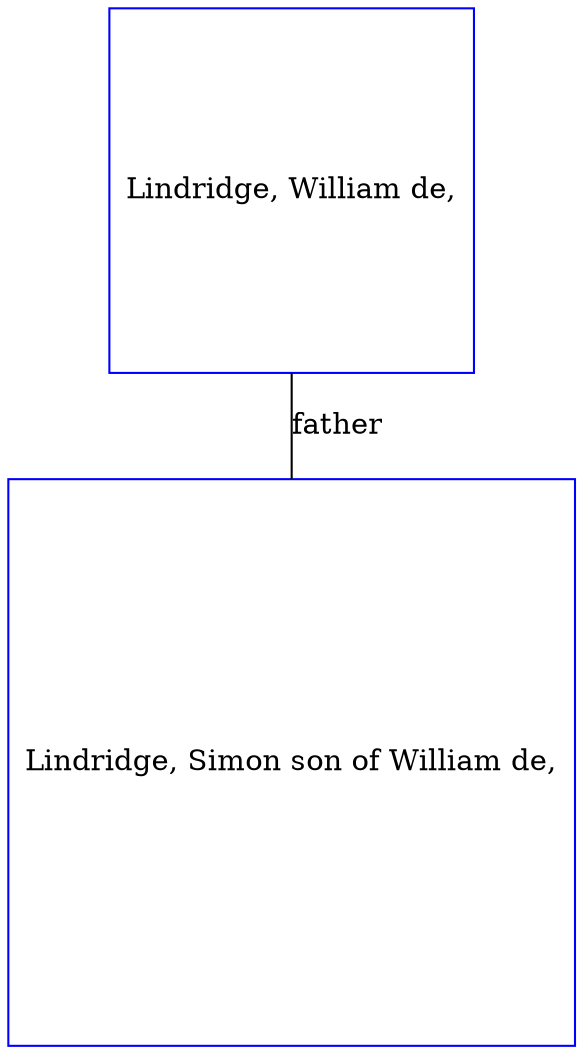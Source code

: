 digraph D {
    edge [dir=none];    node [shape=box];    "009606"   [label="Lindridge, William de,", shape=box, regular=1, color="blue"] ;
"009605"   [label="Lindridge, Simon son of William de,", shape=box, regular=1, color="blue"] ;
009606->009605 [label="father",arrowsize=0.0]; 
}